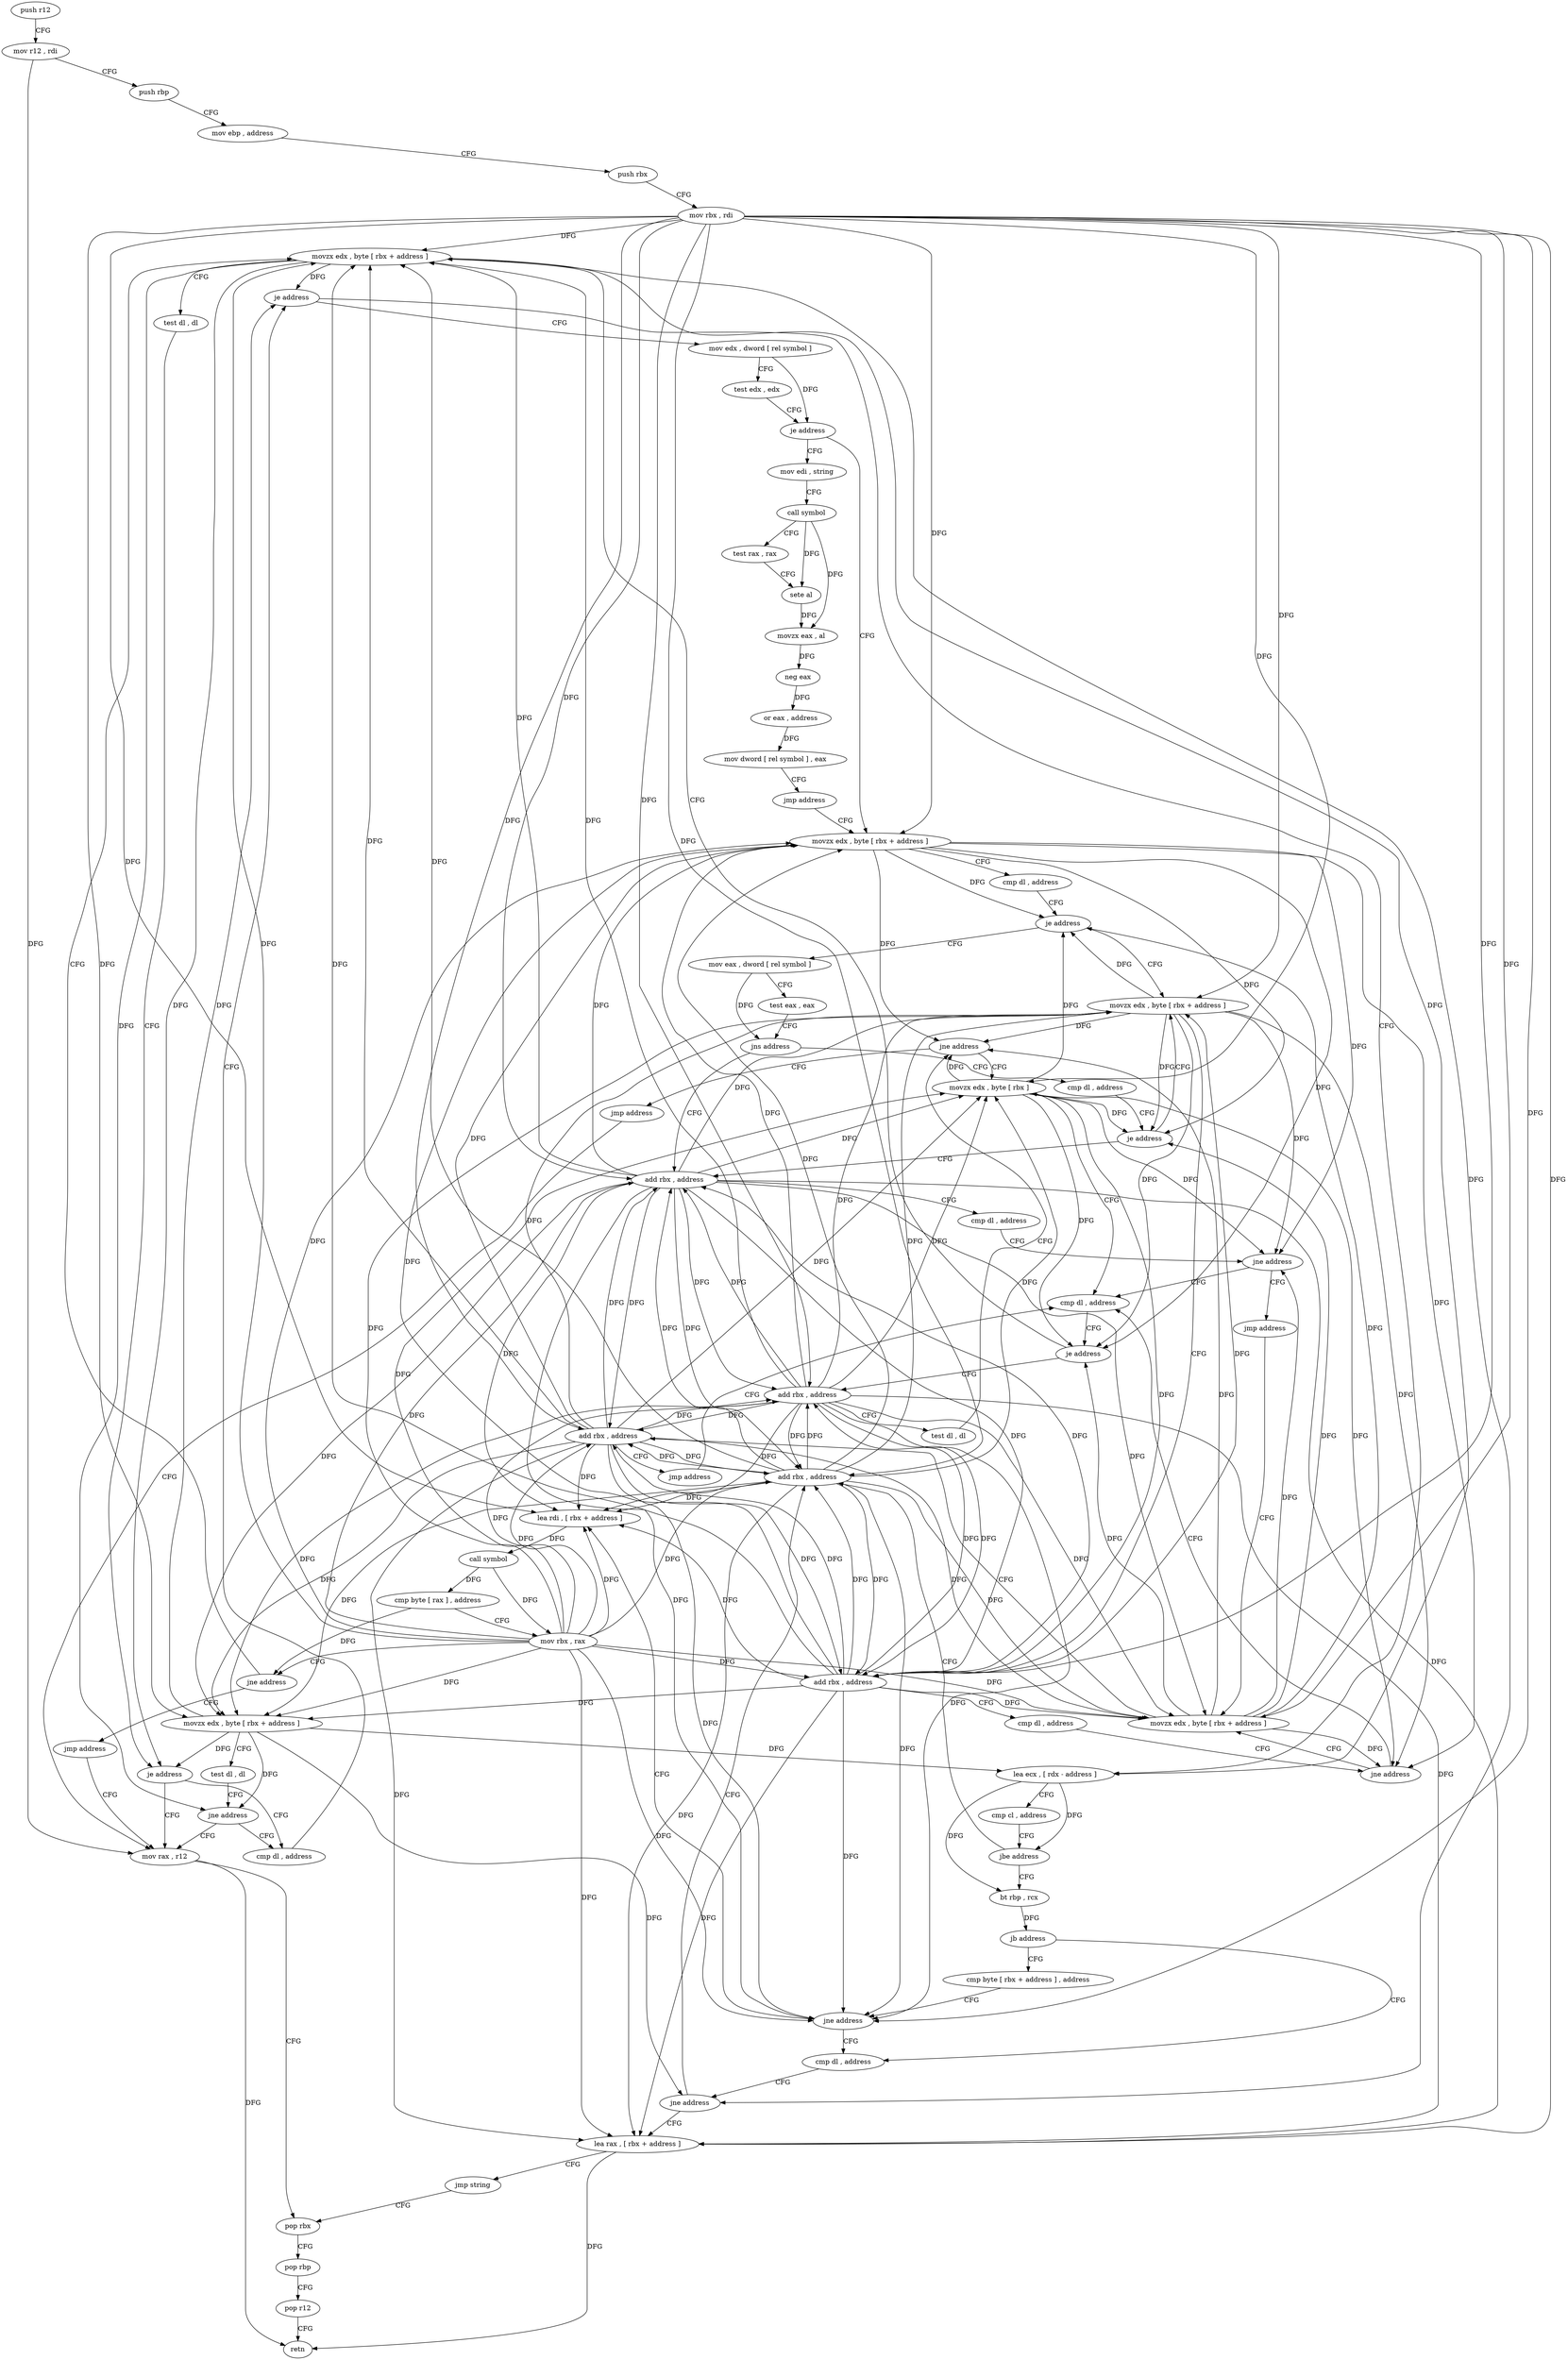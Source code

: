 digraph "func" {
"4386384" [label = "push r12" ]
"4386386" [label = "mov r12 , rdi" ]
"4386389" [label = "push rbp" ]
"4386390" [label = "mov ebp , address" ]
"4386395" [label = "push rbx" ]
"4386396" [label = "mov rbx , rdi" ]
"4386399" [label = "movzx edx , byte [ rbx + address ]" ]
"4386432" [label = "mov rax , r12" ]
"4386435" [label = "pop rbx" ]
"4386407" [label = "cmp dl , address" ]
"4386410" [label = "je address" ]
"4386504" [label = "mov edx , dword [ rel symbol ]" ]
"4386412" [label = "lea ecx , [ rdx - address ]" ]
"4386510" [label = "test edx , edx" ]
"4386512" [label = "je address" ]
"4386608" [label = "mov edi , string" ]
"4386514" [label = "movzx edx , byte [ rbx + address ]" ]
"4386415" [label = "cmp cl , address" ]
"4386418" [label = "jbe address" ]
"4386448" [label = "bt rbp , rcx" ]
"4386420" [label = "add rbx , address" ]
"4386613" [label = "call symbol" ]
"4386618" [label = "test rax , rax" ]
"4386621" [label = "sete al" ]
"4386624" [label = "movzx eax , al" ]
"4386627" [label = "neg eax" ]
"4386629" [label = "or eax , address" ]
"4386632" [label = "mov dword [ rel symbol ] , eax" ]
"4386638" [label = "jmp address" ]
"4386518" [label = "cmp dl , address" ]
"4386521" [label = "je address" ]
"4386584" [label = "movzx edx , byte [ rbx + address ]" ]
"4386523" [label = "mov eax , dword [ rel symbol ]" ]
"4386452" [label = "jb address" ]
"4386472" [label = "cmp byte [ rbx + address ] , address" ]
"4386454" [label = "cmp dl , address" ]
"4386424" [label = "movzx edx , byte [ rbx + address ]" ]
"4386428" [label = "test dl , dl" ]
"4386430" [label = "jne address" ]
"4386588" [label = "add rbx , address" ]
"4386592" [label = "cmp dl , address" ]
"4386595" [label = "jne address" ]
"4386555" [label = "cmp dl , address" ]
"4386597" [label = "movzx edx , byte [ rbx + address ]" ]
"4386529" [label = "test eax , eax" ]
"4386531" [label = "jns address" ]
"4386538" [label = "add rbx , address" ]
"4386533" [label = "cmp dl , address" ]
"4386476" [label = "jne address" ]
"4386478" [label = "lea rdi , [ rbx + address ]" ]
"4386457" [label = "jne address" ]
"4386459" [label = "lea rax , [ rbx + address ]" ]
"4386558" [label = "je address" ]
"4386564" [label = "add rbx , address" ]
"4386601" [label = "add rbx , address" ]
"4386605" [label = "jmp address" ]
"4386542" [label = "cmp dl , address" ]
"4386545" [label = "jne address" ]
"4386547" [label = "jmp address" ]
"4386536" [label = "je address" ]
"4386482" [label = "call symbol" ]
"4386487" [label = "cmp byte [ rax ] , address" ]
"4386490" [label = "mov rbx , rax" ]
"4386493" [label = "jne address" ]
"4386495" [label = "jmp address" ]
"4386463" [label = "jmp string" ]
"4386403" [label = "test dl , dl" ]
"4386405" [label = "je address" ]
"4386568" [label = "test dl , dl" ]
"4386570" [label = "jne address" ]
"4386552" [label = "movzx edx , byte [ rbx ]" ]
"4386572" [label = "jmp address" ]
"4386436" [label = "pop rbp" ]
"4386437" [label = "pop r12" ]
"4386439" [label = "retn" ]
"4386384" -> "4386386" [ label = "CFG" ]
"4386386" -> "4386389" [ label = "CFG" ]
"4386386" -> "4386432" [ label = "DFG" ]
"4386389" -> "4386390" [ label = "CFG" ]
"4386390" -> "4386395" [ label = "CFG" ]
"4386395" -> "4386396" [ label = "CFG" ]
"4386396" -> "4386399" [ label = "DFG" ]
"4386396" -> "4386514" [ label = "DFG" ]
"4386396" -> "4386420" [ label = "DFG" ]
"4386396" -> "4386424" [ label = "DFG" ]
"4386396" -> "4386584" [ label = "DFG" ]
"4386396" -> "4386588" [ label = "DFG" ]
"4386396" -> "4386476" [ label = "DFG" ]
"4386396" -> "4386597" [ label = "DFG" ]
"4386396" -> "4386601" [ label = "DFG" ]
"4386396" -> "4386538" [ label = "DFG" ]
"4386396" -> "4386478" [ label = "DFG" ]
"4386396" -> "4386459" [ label = "DFG" ]
"4386396" -> "4386564" [ label = "DFG" ]
"4386396" -> "4386552" [ label = "DFG" ]
"4386399" -> "4386403" [ label = "CFG" ]
"4386399" -> "4386405" [ label = "DFG" ]
"4386399" -> "4386410" [ label = "DFG" ]
"4386399" -> "4386412" [ label = "DFG" ]
"4386399" -> "4386430" [ label = "DFG" ]
"4386399" -> "4386457" [ label = "DFG" ]
"4386432" -> "4386435" [ label = "CFG" ]
"4386432" -> "4386439" [ label = "DFG" ]
"4386435" -> "4386436" [ label = "CFG" ]
"4386407" -> "4386410" [ label = "CFG" ]
"4386410" -> "4386504" [ label = "CFG" ]
"4386410" -> "4386412" [ label = "CFG" ]
"4386504" -> "4386510" [ label = "CFG" ]
"4386504" -> "4386512" [ label = "DFG" ]
"4386412" -> "4386415" [ label = "CFG" ]
"4386412" -> "4386418" [ label = "DFG" ]
"4386412" -> "4386448" [ label = "DFG" ]
"4386510" -> "4386512" [ label = "CFG" ]
"4386512" -> "4386608" [ label = "CFG" ]
"4386512" -> "4386514" [ label = "CFG" ]
"4386608" -> "4386613" [ label = "CFG" ]
"4386514" -> "4386518" [ label = "CFG" ]
"4386514" -> "4386521" [ label = "DFG" ]
"4386514" -> "4386595" [ label = "DFG" ]
"4386514" -> "4386558" [ label = "DFG" ]
"4386514" -> "4386545" [ label = "DFG" ]
"4386514" -> "4386536" [ label = "DFG" ]
"4386514" -> "4386570" [ label = "DFG" ]
"4386415" -> "4386418" [ label = "CFG" ]
"4386418" -> "4386448" [ label = "CFG" ]
"4386418" -> "4386420" [ label = "CFG" ]
"4386448" -> "4386452" [ label = "DFG" ]
"4386420" -> "4386424" [ label = "DFG" ]
"4386420" -> "4386399" [ label = "DFG" ]
"4386420" -> "4386514" [ label = "DFG" ]
"4386420" -> "4386584" [ label = "DFG" ]
"4386420" -> "4386588" [ label = "DFG" ]
"4386420" -> "4386476" [ label = "DFG" ]
"4386420" -> "4386597" [ label = "DFG" ]
"4386420" -> "4386601" [ label = "DFG" ]
"4386420" -> "4386538" [ label = "DFG" ]
"4386420" -> "4386478" [ label = "DFG" ]
"4386420" -> "4386459" [ label = "DFG" ]
"4386420" -> "4386564" [ label = "DFG" ]
"4386420" -> "4386552" [ label = "DFG" ]
"4386613" -> "4386618" [ label = "CFG" ]
"4386613" -> "4386621" [ label = "DFG" ]
"4386613" -> "4386624" [ label = "DFG" ]
"4386618" -> "4386621" [ label = "CFG" ]
"4386621" -> "4386624" [ label = "DFG" ]
"4386624" -> "4386627" [ label = "DFG" ]
"4386627" -> "4386629" [ label = "DFG" ]
"4386629" -> "4386632" [ label = "DFG" ]
"4386632" -> "4386638" [ label = "CFG" ]
"4386638" -> "4386514" [ label = "CFG" ]
"4386518" -> "4386521" [ label = "CFG" ]
"4386521" -> "4386584" [ label = "CFG" ]
"4386521" -> "4386523" [ label = "CFG" ]
"4386584" -> "4386588" [ label = "CFG" ]
"4386584" -> "4386521" [ label = "DFG" ]
"4386584" -> "4386595" [ label = "DFG" ]
"4386584" -> "4386558" [ label = "DFG" ]
"4386584" -> "4386545" [ label = "DFG" ]
"4386584" -> "4386536" [ label = "DFG" ]
"4386584" -> "4386570" [ label = "DFG" ]
"4386523" -> "4386529" [ label = "CFG" ]
"4386523" -> "4386531" [ label = "DFG" ]
"4386452" -> "4386472" [ label = "CFG" ]
"4386452" -> "4386454" [ label = "CFG" ]
"4386472" -> "4386476" [ label = "CFG" ]
"4386454" -> "4386457" [ label = "CFG" ]
"4386424" -> "4386428" [ label = "CFG" ]
"4386424" -> "4386405" [ label = "DFG" ]
"4386424" -> "4386410" [ label = "DFG" ]
"4386424" -> "4386412" [ label = "DFG" ]
"4386424" -> "4386430" [ label = "DFG" ]
"4386424" -> "4386457" [ label = "DFG" ]
"4386428" -> "4386430" [ label = "CFG" ]
"4386430" -> "4386407" [ label = "CFG" ]
"4386430" -> "4386432" [ label = "CFG" ]
"4386588" -> "4386592" [ label = "CFG" ]
"4386588" -> "4386399" [ label = "DFG" ]
"4386588" -> "4386514" [ label = "DFG" ]
"4386588" -> "4386420" [ label = "DFG" ]
"4386588" -> "4386424" [ label = "DFG" ]
"4386588" -> "4386584" [ label = "DFG" ]
"4386588" -> "4386476" [ label = "DFG" ]
"4386588" -> "4386597" [ label = "DFG" ]
"4386588" -> "4386601" [ label = "DFG" ]
"4386588" -> "4386538" [ label = "DFG" ]
"4386588" -> "4386478" [ label = "DFG" ]
"4386588" -> "4386459" [ label = "DFG" ]
"4386588" -> "4386564" [ label = "DFG" ]
"4386588" -> "4386552" [ label = "DFG" ]
"4386592" -> "4386595" [ label = "CFG" ]
"4386595" -> "4386555" [ label = "CFG" ]
"4386595" -> "4386597" [ label = "CFG" ]
"4386555" -> "4386558" [ label = "CFG" ]
"4386597" -> "4386601" [ label = "CFG" ]
"4386597" -> "4386521" [ label = "DFG" ]
"4386597" -> "4386595" [ label = "DFG" ]
"4386597" -> "4386558" [ label = "DFG" ]
"4386597" -> "4386545" [ label = "DFG" ]
"4386597" -> "4386536" [ label = "DFG" ]
"4386597" -> "4386570" [ label = "DFG" ]
"4386529" -> "4386531" [ label = "CFG" ]
"4386531" -> "4386538" [ label = "CFG" ]
"4386531" -> "4386533" [ label = "CFG" ]
"4386538" -> "4386542" [ label = "CFG" ]
"4386538" -> "4386399" [ label = "DFG" ]
"4386538" -> "4386514" [ label = "DFG" ]
"4386538" -> "4386420" [ label = "DFG" ]
"4386538" -> "4386424" [ label = "DFG" ]
"4386538" -> "4386584" [ label = "DFG" ]
"4386538" -> "4386588" [ label = "DFG" ]
"4386538" -> "4386476" [ label = "DFG" ]
"4386538" -> "4386597" [ label = "DFG" ]
"4386538" -> "4386601" [ label = "DFG" ]
"4386538" -> "4386478" [ label = "DFG" ]
"4386538" -> "4386459" [ label = "DFG" ]
"4386538" -> "4386564" [ label = "DFG" ]
"4386538" -> "4386552" [ label = "DFG" ]
"4386533" -> "4386536" [ label = "CFG" ]
"4386476" -> "4386454" [ label = "CFG" ]
"4386476" -> "4386478" [ label = "CFG" ]
"4386478" -> "4386482" [ label = "DFG" ]
"4386457" -> "4386420" [ label = "CFG" ]
"4386457" -> "4386459" [ label = "CFG" ]
"4386459" -> "4386463" [ label = "CFG" ]
"4386459" -> "4386439" [ label = "DFG" ]
"4386558" -> "4386399" [ label = "CFG" ]
"4386558" -> "4386564" [ label = "CFG" ]
"4386564" -> "4386568" [ label = "CFG" ]
"4386564" -> "4386399" [ label = "DFG" ]
"4386564" -> "4386514" [ label = "DFG" ]
"4386564" -> "4386420" [ label = "DFG" ]
"4386564" -> "4386424" [ label = "DFG" ]
"4386564" -> "4386584" [ label = "DFG" ]
"4386564" -> "4386588" [ label = "DFG" ]
"4386564" -> "4386476" [ label = "DFG" ]
"4386564" -> "4386597" [ label = "DFG" ]
"4386564" -> "4386601" [ label = "DFG" ]
"4386564" -> "4386538" [ label = "DFG" ]
"4386564" -> "4386478" [ label = "DFG" ]
"4386564" -> "4386459" [ label = "DFG" ]
"4386564" -> "4386552" [ label = "DFG" ]
"4386601" -> "4386605" [ label = "CFG" ]
"4386601" -> "4386399" [ label = "DFG" ]
"4386601" -> "4386514" [ label = "DFG" ]
"4386601" -> "4386420" [ label = "DFG" ]
"4386601" -> "4386424" [ label = "DFG" ]
"4386601" -> "4386584" [ label = "DFG" ]
"4386601" -> "4386588" [ label = "DFG" ]
"4386601" -> "4386476" [ label = "DFG" ]
"4386601" -> "4386597" [ label = "DFG" ]
"4386601" -> "4386538" [ label = "DFG" ]
"4386601" -> "4386478" [ label = "DFG" ]
"4386601" -> "4386459" [ label = "DFG" ]
"4386601" -> "4386564" [ label = "DFG" ]
"4386601" -> "4386552" [ label = "DFG" ]
"4386605" -> "4386555" [ label = "CFG" ]
"4386542" -> "4386545" [ label = "CFG" ]
"4386545" -> "4386555" [ label = "CFG" ]
"4386545" -> "4386547" [ label = "CFG" ]
"4386547" -> "4386597" [ label = "CFG" ]
"4386536" -> "4386584" [ label = "CFG" ]
"4386536" -> "4386538" [ label = "CFG" ]
"4386482" -> "4386487" [ label = "DFG" ]
"4386482" -> "4386490" [ label = "DFG" ]
"4386487" -> "4386490" [ label = "CFG" ]
"4386487" -> "4386493" [ label = "DFG" ]
"4386490" -> "4386493" [ label = "CFG" ]
"4386490" -> "4386399" [ label = "DFG" ]
"4386490" -> "4386514" [ label = "DFG" ]
"4386490" -> "4386420" [ label = "DFG" ]
"4386490" -> "4386424" [ label = "DFG" ]
"4386490" -> "4386584" [ label = "DFG" ]
"4386490" -> "4386588" [ label = "DFG" ]
"4386490" -> "4386476" [ label = "DFG" ]
"4386490" -> "4386597" [ label = "DFG" ]
"4386490" -> "4386601" [ label = "DFG" ]
"4386490" -> "4386538" [ label = "DFG" ]
"4386490" -> "4386478" [ label = "DFG" ]
"4386490" -> "4386459" [ label = "DFG" ]
"4386490" -> "4386564" [ label = "DFG" ]
"4386490" -> "4386552" [ label = "DFG" ]
"4386493" -> "4386399" [ label = "CFG" ]
"4386493" -> "4386495" [ label = "CFG" ]
"4386495" -> "4386432" [ label = "CFG" ]
"4386463" -> "4386435" [ label = "CFG" ]
"4386403" -> "4386405" [ label = "CFG" ]
"4386405" -> "4386432" [ label = "CFG" ]
"4386405" -> "4386407" [ label = "CFG" ]
"4386568" -> "4386570" [ label = "CFG" ]
"4386570" -> "4386552" [ label = "CFG" ]
"4386570" -> "4386572" [ label = "CFG" ]
"4386552" -> "4386555" [ label = "CFG" ]
"4386552" -> "4386521" [ label = "DFG" ]
"4386552" -> "4386595" [ label = "DFG" ]
"4386552" -> "4386558" [ label = "DFG" ]
"4386552" -> "4386545" [ label = "DFG" ]
"4386552" -> "4386536" [ label = "DFG" ]
"4386552" -> "4386570" [ label = "DFG" ]
"4386572" -> "4386432" [ label = "CFG" ]
"4386436" -> "4386437" [ label = "CFG" ]
"4386437" -> "4386439" [ label = "CFG" ]
}
